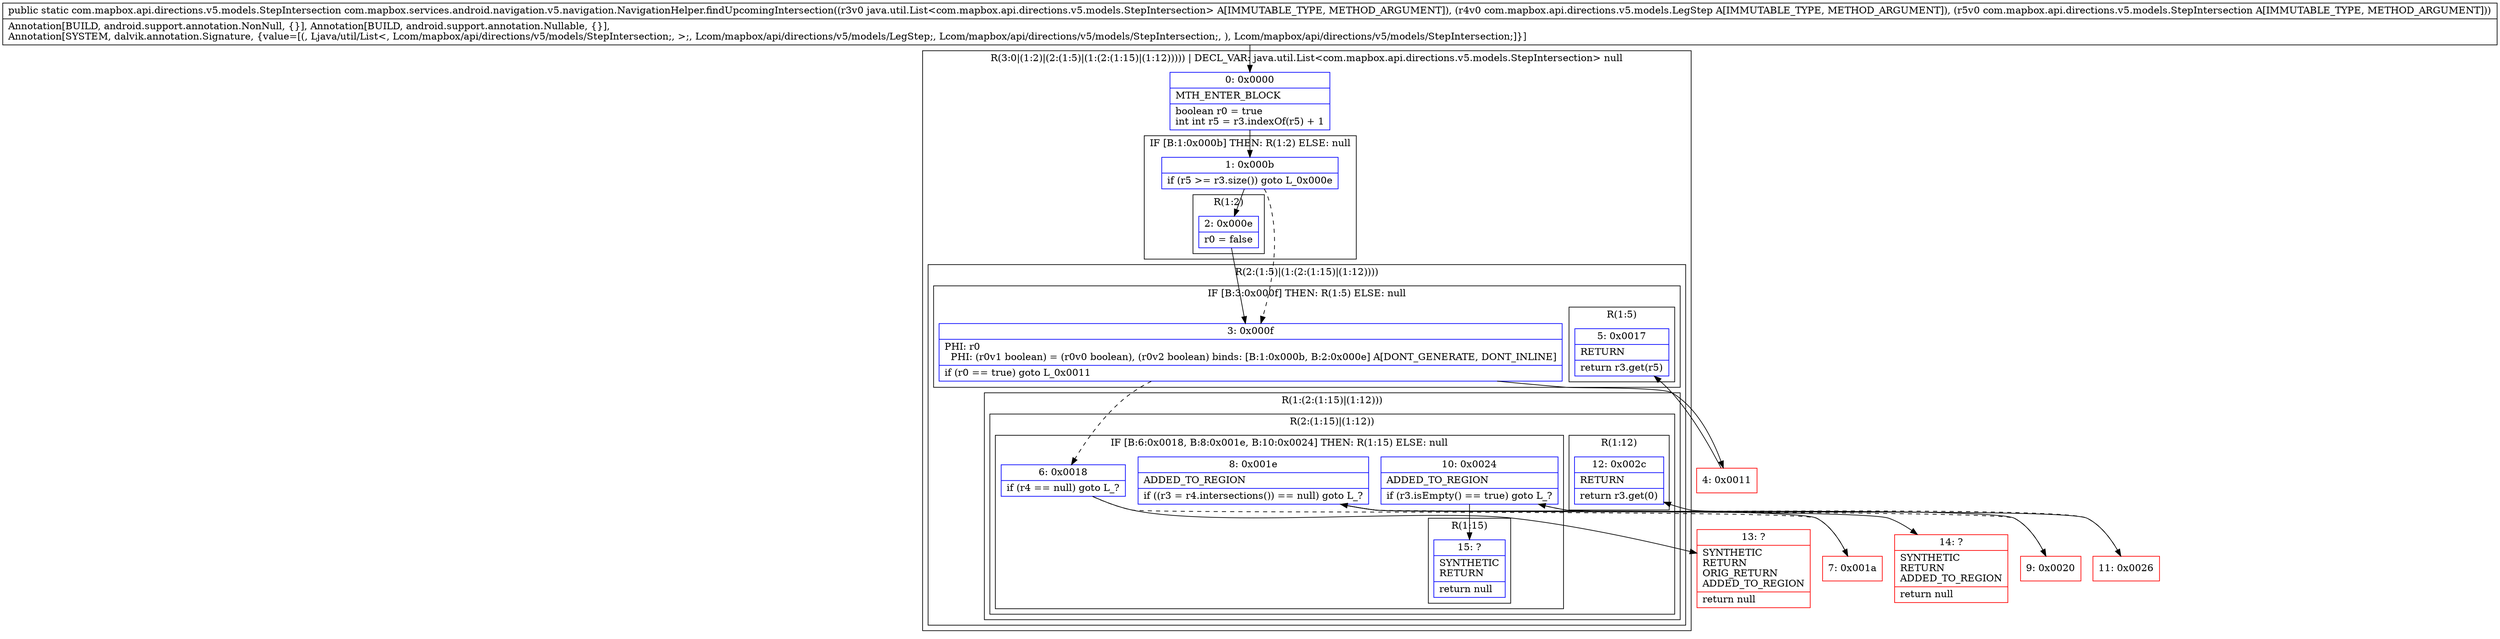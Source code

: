 digraph "CFG forcom.mapbox.services.android.navigation.v5.navigation.NavigationHelper.findUpcomingIntersection(Ljava\/util\/List;Lcom\/mapbox\/api\/directions\/v5\/models\/LegStep;Lcom\/mapbox\/api\/directions\/v5\/models\/StepIntersection;)Lcom\/mapbox\/api\/directions\/v5\/models\/StepIntersection;" {
subgraph cluster_Region_535867704 {
label = "R(3:0|(1:2)|(2:(1:5)|(1:(2:(1:15)|(1:12))))) | DECL_VAR: java.util.List\<com.mapbox.api.directions.v5.models.StepIntersection\> null\l";
node [shape=record,color=blue];
Node_0 [shape=record,label="{0\:\ 0x0000|MTH_ENTER_BLOCK\l|boolean r0 = true\lint int r5 = r3.indexOf(r5) + 1\l}"];
subgraph cluster_IfRegion_374187892 {
label = "IF [B:1:0x000b] THEN: R(1:2) ELSE: null";
node [shape=record,color=blue];
Node_1 [shape=record,label="{1\:\ 0x000b|if (r5 \>= r3.size()) goto L_0x000e\l}"];
subgraph cluster_Region_1319227074 {
label = "R(1:2)";
node [shape=record,color=blue];
Node_2 [shape=record,label="{2\:\ 0x000e|r0 = false\l}"];
}
}
subgraph cluster_Region_54181154 {
label = "R(2:(1:5)|(1:(2:(1:15)|(1:12))))";
node [shape=record,color=blue];
subgraph cluster_IfRegion_526143135 {
label = "IF [B:3:0x000f] THEN: R(1:5) ELSE: null";
node [shape=record,color=blue];
Node_3 [shape=record,label="{3\:\ 0x000f|PHI: r0 \l  PHI: (r0v1 boolean) = (r0v0 boolean), (r0v2 boolean) binds: [B:1:0x000b, B:2:0x000e] A[DONT_GENERATE, DONT_INLINE]\l|if (r0 == true) goto L_0x0011\l}"];
subgraph cluster_Region_204389876 {
label = "R(1:5)";
node [shape=record,color=blue];
Node_5 [shape=record,label="{5\:\ 0x0017|RETURN\l|return r3.get(r5)\l}"];
}
}
subgraph cluster_Region_1942324618 {
label = "R(1:(2:(1:15)|(1:12)))";
node [shape=record,color=blue];
subgraph cluster_Region_264653271 {
label = "R(2:(1:15)|(1:12))";
node [shape=record,color=blue];
subgraph cluster_IfRegion_859116451 {
label = "IF [B:6:0x0018, B:8:0x001e, B:10:0x0024] THEN: R(1:15) ELSE: null";
node [shape=record,color=blue];
Node_6 [shape=record,label="{6\:\ 0x0018|if (r4 == null) goto L_?\l}"];
Node_8 [shape=record,label="{8\:\ 0x001e|ADDED_TO_REGION\l|if ((r3 = r4.intersections()) == null) goto L_?\l}"];
Node_10 [shape=record,label="{10\:\ 0x0024|ADDED_TO_REGION\l|if (r3.isEmpty() == true) goto L_?\l}"];
subgraph cluster_Region_1697676106 {
label = "R(1:15)";
node [shape=record,color=blue];
Node_15 [shape=record,label="{15\:\ ?|SYNTHETIC\lRETURN\l|return null\l}"];
}
}
subgraph cluster_Region_981879731 {
label = "R(1:12)";
node [shape=record,color=blue];
Node_12 [shape=record,label="{12\:\ 0x002c|RETURN\l|return r3.get(0)\l}"];
}
}
}
}
}
Node_4 [shape=record,color=red,label="{4\:\ 0x0011}"];
Node_7 [shape=record,color=red,label="{7\:\ 0x001a}"];
Node_9 [shape=record,color=red,label="{9\:\ 0x0020}"];
Node_11 [shape=record,color=red,label="{11\:\ 0x0026}"];
Node_13 [shape=record,color=red,label="{13\:\ ?|SYNTHETIC\lRETURN\lORIG_RETURN\lADDED_TO_REGION\l|return null\l}"];
Node_14 [shape=record,color=red,label="{14\:\ ?|SYNTHETIC\lRETURN\lADDED_TO_REGION\l|return null\l}"];
MethodNode[shape=record,label="{public static com.mapbox.api.directions.v5.models.StepIntersection com.mapbox.services.android.navigation.v5.navigation.NavigationHelper.findUpcomingIntersection((r3v0 java.util.List\<com.mapbox.api.directions.v5.models.StepIntersection\> A[IMMUTABLE_TYPE, METHOD_ARGUMENT]), (r4v0 com.mapbox.api.directions.v5.models.LegStep A[IMMUTABLE_TYPE, METHOD_ARGUMENT]), (r5v0 com.mapbox.api.directions.v5.models.StepIntersection A[IMMUTABLE_TYPE, METHOD_ARGUMENT]))  | Annotation[BUILD, android.support.annotation.NonNull, \{\}], Annotation[BUILD, android.support.annotation.Nullable, \{\}], \lAnnotation[SYSTEM, dalvik.annotation.Signature, \{value=[(, Ljava\/util\/List\<, Lcom\/mapbox\/api\/directions\/v5\/models\/StepIntersection;, \>;, Lcom\/mapbox\/api\/directions\/v5\/models\/LegStep;, Lcom\/mapbox\/api\/directions\/v5\/models\/StepIntersection;, ), Lcom\/mapbox\/api\/directions\/v5\/models\/StepIntersection;]\}]\l}"];
MethodNode -> Node_0;
Node_0 -> Node_1;
Node_1 -> Node_2;
Node_1 -> Node_3[style=dashed];
Node_2 -> Node_3;
Node_3 -> Node_4;
Node_3 -> Node_6[style=dashed];
Node_6 -> Node_7[style=dashed];
Node_6 -> Node_13;
Node_8 -> Node_9[style=dashed];
Node_8 -> Node_14;
Node_10 -> Node_11[style=dashed];
Node_10 -> Node_15;
Node_4 -> Node_5;
Node_7 -> Node_8;
Node_9 -> Node_10;
Node_11 -> Node_12;
}

